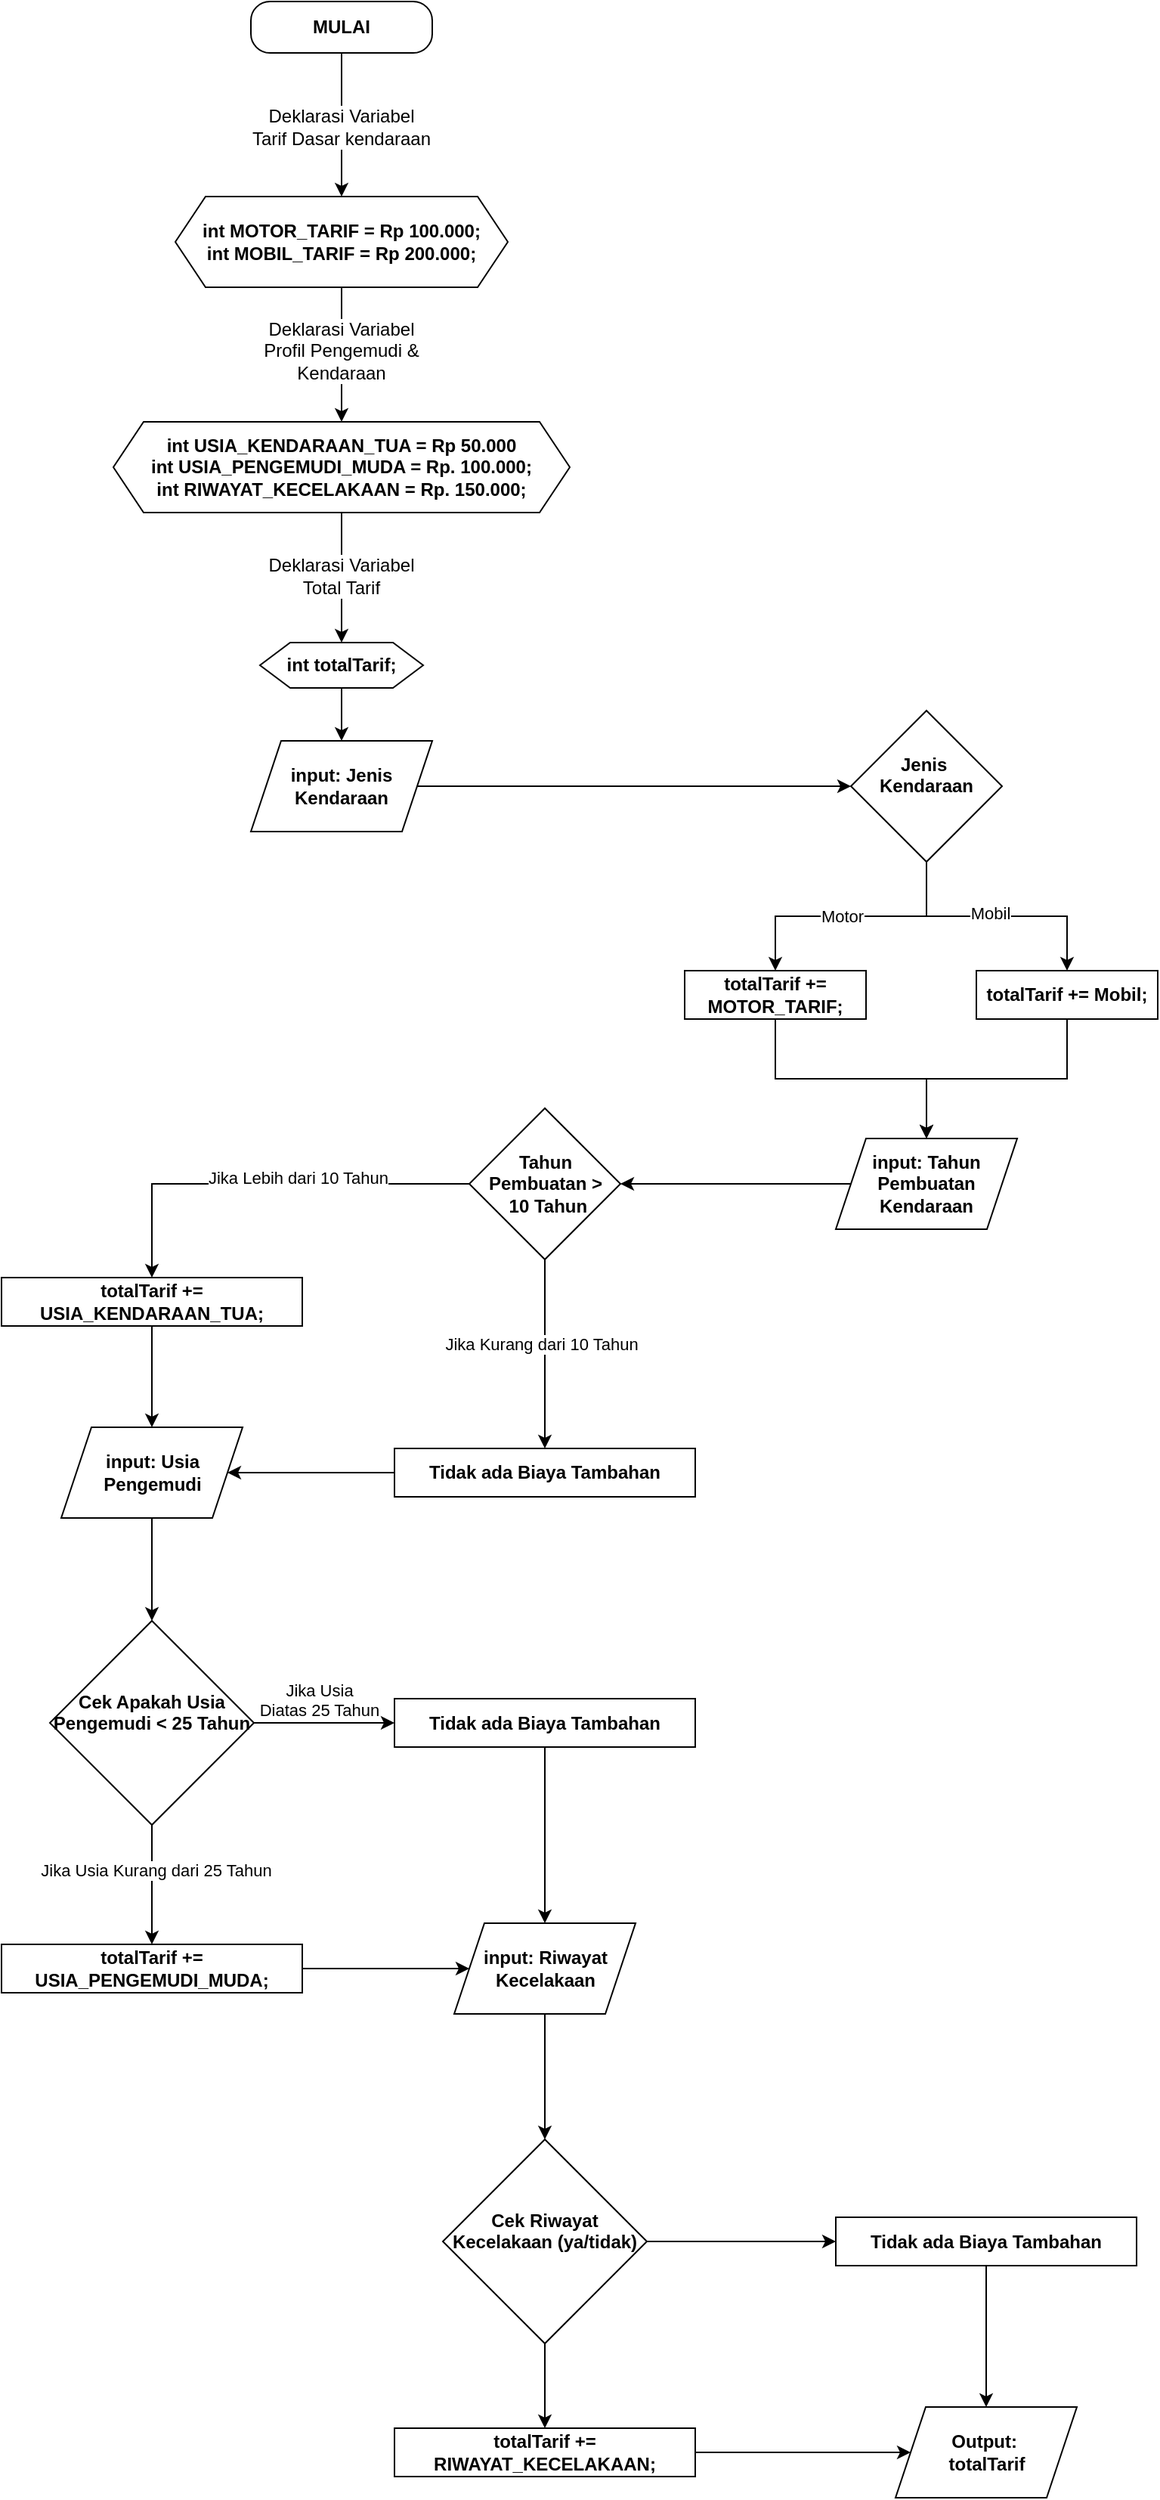<mxfile>
    <diagram id="C5RBs43oDa-KdzZeNtuy" name="Page-1">
        <mxGraphModel dx="1587" dy="736" grid="0" gridSize="10" guides="1" tooltips="1" connect="1" arrows="1" fold="1" page="1" pageScale="1" pageWidth="827" pageHeight="1169" background="none" math="0" shadow="0">
            <root>
                <mxCell id="WIyWlLk6GJQsqaUBKTNV-0"/>
                <mxCell id="WIyWlLk6GJQsqaUBKTNV-1" parent="WIyWlLk6GJQsqaUBKTNV-0"/>
                <mxCell id="32K8P8o3c46-vZ3ChS1r-31" value="" style="edgeStyle=orthogonalEdgeStyle;rounded=0;orthogonalLoop=1;jettySize=auto;html=1;" parent="WIyWlLk6GJQsqaUBKTNV-1" source="32K8P8o3c46-vZ3ChS1r-0" target="32K8P8o3c46-vZ3ChS1r-20" edge="1">
                    <mxGeometry relative="1" as="geometry"/>
                </mxCell>
                <mxCell id="32K8P8o3c46-vZ3ChS1r-0" value="input: Jenis Kendaraan" style="shape=parallelogram;perimeter=parallelogramPerimeter;whiteSpace=wrap;html=1;fixedSize=1;fontStyle=1" parent="WIyWlLk6GJQsqaUBKTNV-1" vertex="1">
                    <mxGeometry x="205" y="519" width="120" height="60" as="geometry"/>
                </mxCell>
                <mxCell id="32K8P8o3c46-vZ3ChS1r-11" value="" style="edgeStyle=orthogonalEdgeStyle;rounded=0;orthogonalLoop=1;jettySize=auto;html=1;" parent="WIyWlLk6GJQsqaUBKTNV-1" source="32K8P8o3c46-vZ3ChS1r-2" target="32K8P8o3c46-vZ3ChS1r-6" edge="1">
                    <mxGeometry relative="1" as="geometry"/>
                </mxCell>
                <mxCell id="32K8P8o3c46-vZ3ChS1r-2" value="&lt;b&gt;MULAI&lt;/b&gt;" style="rounded=1;whiteSpace=wrap;html=1;arcSize=37;" parent="WIyWlLk6GJQsqaUBKTNV-1" vertex="1">
                    <mxGeometry x="205" y="30" width="120" height="34" as="geometry"/>
                </mxCell>
                <mxCell id="13" value="" style="edgeStyle=none;html=1;" parent="WIyWlLk6GJQsqaUBKTNV-1" source="32K8P8o3c46-vZ3ChS1r-6" target="32K8P8o3c46-vZ3ChS1r-12" edge="1">
                    <mxGeometry relative="1" as="geometry"/>
                </mxCell>
                <mxCell id="32K8P8o3c46-vZ3ChS1r-6" value="int MOTOR_TARIF = Rp 100.000;&lt;div&gt;int MOBIL_TARIF = Rp 200.000;&lt;/div&gt;" style="shape=hexagon;perimeter=hexagonPerimeter2;whiteSpace=wrap;html=1;fixedSize=1;fontStyle=1" parent="WIyWlLk6GJQsqaUBKTNV-1" vertex="1">
                    <mxGeometry x="155" y="159" width="220" height="60" as="geometry"/>
                </mxCell>
                <mxCell id="32K8P8o3c46-vZ3ChS1r-10" value="Deklarasi Variabel Tarif Dasar kendaraan" style="text;html=1;align=center;verticalAlign=middle;whiteSpace=wrap;rounded=0;labelBackgroundColor=default;" parent="WIyWlLk6GJQsqaUBKTNV-1" vertex="1">
                    <mxGeometry x="203" y="98" width="124" height="30" as="geometry"/>
                </mxCell>
                <mxCell id="32K8P8o3c46-vZ3ChS1r-30" value="" style="edgeStyle=orthogonalEdgeStyle;rounded=0;orthogonalLoop=1;jettySize=auto;html=1;entryX=0.5;entryY=0;entryDx=0;entryDy=0;" parent="WIyWlLk6GJQsqaUBKTNV-1" source="32K8P8o3c46-vZ3ChS1r-12" target="32K8P8o3c46-vZ3ChS1r-55" edge="1">
                    <mxGeometry relative="1" as="geometry"/>
                </mxCell>
                <mxCell id="32K8P8o3c46-vZ3ChS1r-12" value="int USIA_KENDARAAN_TUA = Rp 50.000&lt;br&gt;int USIA_PENGEMUDI_MUDA = Rp. 100.000;&lt;div&gt;int&amp;nbsp;RIWAYAT_KECELAKAAN = Rp. 150.000;&lt;/div&gt;" style="shape=hexagon;perimeter=hexagonPerimeter2;whiteSpace=wrap;html=1;fixedSize=1;fontStyle=1;fontFamily=Helvetica;" parent="WIyWlLk6GJQsqaUBKTNV-1" vertex="1">
                    <mxGeometry x="114" y="308" width="302" height="60" as="geometry"/>
                </mxCell>
                <mxCell id="32K8P8o3c46-vZ3ChS1r-33" value="" style="edgeStyle=orthogonalEdgeStyle;rounded=0;orthogonalLoop=1;jettySize=auto;html=1;" parent="WIyWlLk6GJQsqaUBKTNV-1" source="32K8P8o3c46-vZ3ChS1r-20" target="32K8P8o3c46-vZ3ChS1r-32" edge="1">
                    <mxGeometry relative="1" as="geometry"/>
                </mxCell>
                <mxCell id="32K8P8o3c46-vZ3ChS1r-43" value="Motor" style="edgeLabel;html=1;align=center;verticalAlign=middle;resizable=0;points=[];" parent="32K8P8o3c46-vZ3ChS1r-33" connectable="0" vertex="1">
                    <mxGeometry x="0.206" y="-1" relative="1" as="geometry">
                        <mxPoint x="11" y="1" as="offset"/>
                    </mxGeometry>
                </mxCell>
                <mxCell id="32K8P8o3c46-vZ3ChS1r-37" value="" style="edgeStyle=orthogonalEdgeStyle;rounded=0;orthogonalLoop=1;jettySize=auto;html=1;" parent="WIyWlLk6GJQsqaUBKTNV-1" source="32K8P8o3c46-vZ3ChS1r-20" target="32K8P8o3c46-vZ3ChS1r-34" edge="1">
                    <mxGeometry relative="1" as="geometry"/>
                </mxCell>
                <mxCell id="32K8P8o3c46-vZ3ChS1r-42" value="Mobil" style="edgeLabel;html=1;align=center;verticalAlign=middle;resizable=0;points=[];" parent="32K8P8o3c46-vZ3ChS1r-37" connectable="0" vertex="1">
                    <mxGeometry x="-0.272" y="2" relative="1" as="geometry">
                        <mxPoint x="18" as="offset"/>
                    </mxGeometry>
                </mxCell>
                <mxCell id="32K8P8o3c46-vZ3ChS1r-20" value="&lt;b&gt;Jenis&amp;nbsp;&lt;/b&gt;&lt;div&gt;&lt;b&gt;Kendaraan&lt;/b&gt;&lt;/div&gt;&lt;div&gt;&lt;b&gt;&lt;br&gt;&lt;/b&gt;&lt;/div&gt;" style="rhombus;whiteSpace=wrap;html=1;" parent="WIyWlLk6GJQsqaUBKTNV-1" vertex="1">
                    <mxGeometry x="602" y="499" width="100" height="100" as="geometry"/>
                </mxCell>
                <mxCell id="32K8P8o3c46-vZ3ChS1r-21" value="Deklarasi Variabel&lt;div&gt;Profil Pengemudi &amp;amp; Kendaraan&lt;/div&gt;" style="text;html=1;align=center;verticalAlign=middle;whiteSpace=wrap;rounded=0;labelBackgroundColor=default;" parent="WIyWlLk6GJQsqaUBKTNV-1" vertex="1">
                    <mxGeometry x="203" y="246" width="124" height="30" as="geometry"/>
                </mxCell>
                <mxCell id="32K8P8o3c46-vZ3ChS1r-61" value="" style="edgeStyle=orthogonalEdgeStyle;rounded=0;orthogonalLoop=1;jettySize=auto;html=1;" parent="WIyWlLk6GJQsqaUBKTNV-1" source="32K8P8o3c46-vZ3ChS1r-32" target="32K8P8o3c46-vZ3ChS1r-39" edge="1">
                    <mxGeometry relative="1" as="geometry"/>
                </mxCell>
                <mxCell id="32K8P8o3c46-vZ3ChS1r-32" value="totalTarif += MOTOR_TARIF;" style="rounded=0;whiteSpace=wrap;html=1;fontStyle=1" parent="WIyWlLk6GJQsqaUBKTNV-1" vertex="1">
                    <mxGeometry x="492" y="671" width="120" height="32" as="geometry"/>
                </mxCell>
                <mxCell id="32K8P8o3c46-vZ3ChS1r-63" value="" style="edgeStyle=orthogonalEdgeStyle;rounded=0;orthogonalLoop=1;jettySize=auto;html=1;" parent="WIyWlLk6GJQsqaUBKTNV-1" source="32K8P8o3c46-vZ3ChS1r-34" target="32K8P8o3c46-vZ3ChS1r-39" edge="1">
                    <mxGeometry relative="1" as="geometry"/>
                </mxCell>
                <mxCell id="32K8P8o3c46-vZ3ChS1r-34" value="totalTarif += Mobil;" style="rounded=0;whiteSpace=wrap;html=1;fontStyle=1" parent="WIyWlLk6GJQsqaUBKTNV-1" vertex="1">
                    <mxGeometry x="685" y="671" width="120" height="32" as="geometry"/>
                </mxCell>
                <mxCell id="32K8P8o3c46-vZ3ChS1r-65" value="" style="edgeStyle=orthogonalEdgeStyle;rounded=0;orthogonalLoop=1;jettySize=auto;html=1;" parent="WIyWlLk6GJQsqaUBKTNV-1" source="32K8P8o3c46-vZ3ChS1r-38" target="32K8P8o3c46-vZ3ChS1r-64" edge="1">
                    <mxGeometry relative="1" as="geometry"/>
                </mxCell>
                <mxCell id="32K8P8o3c46-vZ3ChS1r-66" value="Jika Lebih dari 10 Tahun" style="edgeLabel;html=1;align=center;verticalAlign=middle;resizable=0;points=[];labelPosition=center;verticalLabelPosition=middle;" parent="32K8P8o3c46-vZ3ChS1r-65" connectable="0" vertex="1">
                    <mxGeometry x="0.012" y="-4" relative="1" as="geometry">
                        <mxPoint x="24" as="offset"/>
                    </mxGeometry>
                </mxCell>
                <mxCell id="32K8P8o3c46-vZ3ChS1r-68" value="" style="edgeStyle=orthogonalEdgeStyle;rounded=0;orthogonalLoop=1;jettySize=auto;html=1;" parent="WIyWlLk6GJQsqaUBKTNV-1" source="32K8P8o3c46-vZ3ChS1r-38" target="32K8P8o3c46-vZ3ChS1r-67" edge="1">
                    <mxGeometry relative="1" as="geometry"/>
                </mxCell>
                <mxCell id="32K8P8o3c46-vZ3ChS1r-69" value="Jika Kurang dari 10 Tahun" style="edgeLabel;html=1;align=center;verticalAlign=middle;resizable=0;points=[];" parent="32K8P8o3c46-vZ3ChS1r-68" connectable="0" vertex="1">
                    <mxGeometry x="-0.103" y="-3" relative="1" as="geometry">
                        <mxPoint as="offset"/>
                    </mxGeometry>
                </mxCell>
                <mxCell id="32K8P8o3c46-vZ3ChS1r-38" value="&lt;div&gt;&lt;b&gt;Tahun Pembuatan &amp;gt;&lt;/b&gt;&lt;/div&gt;&lt;div&gt;&lt;b&gt;&amp;nbsp;10 Tahun&lt;/b&gt;&lt;/div&gt;" style="rhombus;whiteSpace=wrap;html=1;" parent="WIyWlLk6GJQsqaUBKTNV-1" vertex="1">
                    <mxGeometry x="349.5" y="762" width="100" height="100" as="geometry"/>
                </mxCell>
                <mxCell id="32K8P8o3c46-vZ3ChS1r-53" value="" style="edgeStyle=orthogonalEdgeStyle;rounded=0;orthogonalLoop=1;jettySize=auto;html=1;" parent="WIyWlLk6GJQsqaUBKTNV-1" source="32K8P8o3c46-vZ3ChS1r-39" target="32K8P8o3c46-vZ3ChS1r-38" edge="1">
                    <mxGeometry relative="1" as="geometry"/>
                </mxCell>
                <mxCell id="32K8P8o3c46-vZ3ChS1r-39" value="&lt;span style=&quot;font-weight: 700;&quot;&gt;input: Tahun Pembuatan Kendaraan&lt;/span&gt;" style="shape=parallelogram;perimeter=parallelogramPerimeter;whiteSpace=wrap;html=1;fixedSize=1;" parent="WIyWlLk6GJQsqaUBKTNV-1" vertex="1">
                    <mxGeometry x="592" y="782" width="120" height="60" as="geometry"/>
                </mxCell>
                <mxCell id="32K8P8o3c46-vZ3ChS1r-49" value="&lt;span style=&quot;font-weight: 700;&quot;&gt;Output:&amp;nbsp;&lt;/span&gt;&lt;div&gt;&lt;b&gt;totalTarif&lt;/b&gt;&lt;/div&gt;" style="shape=parallelogram;perimeter=parallelogramPerimeter;whiteSpace=wrap;html=1;fixedSize=1;" parent="WIyWlLk6GJQsqaUBKTNV-1" vertex="1">
                    <mxGeometry x="631.5" y="1621" width="120" height="60" as="geometry"/>
                </mxCell>
                <mxCell id="32K8P8o3c46-vZ3ChS1r-54" value="Deklarasi Variabel&lt;div&gt;Total Tarif&lt;/div&gt;" style="text;html=1;align=center;verticalAlign=middle;whiteSpace=wrap;rounded=0;labelBackgroundColor=default;" parent="WIyWlLk6GJQsqaUBKTNV-1" vertex="1">
                    <mxGeometry x="203" y="395" width="124" height="30" as="geometry"/>
                </mxCell>
                <mxCell id="32K8P8o3c46-vZ3ChS1r-60" value="" style="edgeStyle=orthogonalEdgeStyle;rounded=0;orthogonalLoop=1;jettySize=auto;html=1;" parent="WIyWlLk6GJQsqaUBKTNV-1" source="32K8P8o3c46-vZ3ChS1r-55" target="32K8P8o3c46-vZ3ChS1r-0" edge="1">
                    <mxGeometry relative="1" as="geometry"/>
                </mxCell>
                <mxCell id="32K8P8o3c46-vZ3ChS1r-55" value="int totalTarif;" style="shape=hexagon;perimeter=hexagonPerimeter2;whiteSpace=wrap;html=1;fixedSize=1;fontStyle=1;fontFamily=Helvetica;" parent="WIyWlLk6GJQsqaUBKTNV-1" vertex="1">
                    <mxGeometry x="211" y="454" width="108" height="30" as="geometry"/>
                </mxCell>
                <mxCell id="32K8P8o3c46-vZ3ChS1r-71" value="" style="edgeStyle=orthogonalEdgeStyle;rounded=0;orthogonalLoop=1;jettySize=auto;html=1;" parent="WIyWlLk6GJQsqaUBKTNV-1" source="32K8P8o3c46-vZ3ChS1r-64" target="32K8P8o3c46-vZ3ChS1r-70" edge="1">
                    <mxGeometry relative="1" as="geometry"/>
                </mxCell>
                <mxCell id="32K8P8o3c46-vZ3ChS1r-64" value="totalTarif += USIA_KENDARAAN_TUA;" style="rounded=0;whiteSpace=wrap;html=1;fontStyle=1" parent="WIyWlLk6GJQsqaUBKTNV-1" vertex="1">
                    <mxGeometry x="40" y="874" width="199" height="32" as="geometry"/>
                </mxCell>
                <mxCell id="32K8P8o3c46-vZ3ChS1r-72" value="" style="edgeStyle=orthogonalEdgeStyle;rounded=0;orthogonalLoop=1;jettySize=auto;html=1;" parent="WIyWlLk6GJQsqaUBKTNV-1" source="32K8P8o3c46-vZ3ChS1r-67" target="32K8P8o3c46-vZ3ChS1r-70" edge="1">
                    <mxGeometry relative="1" as="geometry"/>
                </mxCell>
                <mxCell id="32K8P8o3c46-vZ3ChS1r-67" value="Tidak ada Biaya Tambahan" style="rounded=0;whiteSpace=wrap;html=1;fontStyle=1" parent="WIyWlLk6GJQsqaUBKTNV-1" vertex="1">
                    <mxGeometry x="300" y="987" width="199" height="32" as="geometry"/>
                </mxCell>
                <mxCell id="32K8P8o3c46-vZ3ChS1r-74" value="" style="edgeStyle=orthogonalEdgeStyle;rounded=0;orthogonalLoop=1;jettySize=auto;html=1;" parent="WIyWlLk6GJQsqaUBKTNV-1" source="32K8P8o3c46-vZ3ChS1r-70" target="32K8P8o3c46-vZ3ChS1r-73" edge="1">
                    <mxGeometry relative="1" as="geometry"/>
                </mxCell>
                <mxCell id="32K8P8o3c46-vZ3ChS1r-70" value="&lt;span style=&quot;font-weight: 700;&quot;&gt;input: Usia Pengemudi&lt;/span&gt;" style="shape=parallelogram;perimeter=parallelogramPerimeter;whiteSpace=wrap;html=1;fixedSize=1;" parent="WIyWlLk6GJQsqaUBKTNV-1" vertex="1">
                    <mxGeometry x="79.5" y="973" width="120" height="60" as="geometry"/>
                </mxCell>
                <mxCell id="32K8P8o3c46-vZ3ChS1r-79" value="" style="edgeStyle=orthogonalEdgeStyle;rounded=0;orthogonalLoop=1;jettySize=auto;html=1;" parent="WIyWlLk6GJQsqaUBKTNV-1" source="32K8P8o3c46-vZ3ChS1r-73" target="32K8P8o3c46-vZ3ChS1r-77" edge="1">
                    <mxGeometry relative="1" as="geometry"/>
                </mxCell>
                <mxCell id="14" value="Jika Usia Kurang dari 25 Tahun" style="edgeLabel;html=1;align=center;verticalAlign=middle;resizable=0;points=[];" parent="32K8P8o3c46-vZ3ChS1r-79" vertex="1" connectable="0">
                    <mxGeometry x="-0.235" y="2" relative="1" as="geometry">
                        <mxPoint as="offset"/>
                    </mxGeometry>
                </mxCell>
                <mxCell id="32K8P8o3c46-vZ3ChS1r-82" value="" style="edgeStyle=orthogonalEdgeStyle;rounded=0;orthogonalLoop=1;jettySize=auto;html=1;" parent="WIyWlLk6GJQsqaUBKTNV-1" source="32K8P8o3c46-vZ3ChS1r-73" target="32K8P8o3c46-vZ3ChS1r-80" edge="1">
                    <mxGeometry relative="1" as="geometry"/>
                </mxCell>
                <mxCell id="15" value="Jika Usia &lt;br style=&quot;font-size: 10px;&quot;&gt;Diatas 25 Tahun" style="edgeLabel;html=1;align=center;verticalAlign=bottom;resizable=0;points=[];fontStyle=0" parent="32K8P8o3c46-vZ3ChS1r-82" vertex="1" connectable="0">
                    <mxGeometry x="-0.251" y="-2" relative="1" as="geometry">
                        <mxPoint x="8" y="-2" as="offset"/>
                    </mxGeometry>
                </mxCell>
                <mxCell id="32K8P8o3c46-vZ3ChS1r-73" value="&lt;div&gt;&lt;b&gt;Cek Apakah Usia Pengemudi &amp;lt; 25 Tahun&lt;/b&gt;&lt;/div&gt;&lt;div&gt;&lt;b&gt;&lt;br&gt;&lt;/b&gt;&lt;/div&gt;" style="rhombus;whiteSpace=wrap;html=1;" parent="WIyWlLk6GJQsqaUBKTNV-1" vertex="1">
                    <mxGeometry x="72" y="1101" width="135" height="135" as="geometry"/>
                </mxCell>
                <mxCell id="1" value="" style="edgeStyle=none;html=1;" parent="WIyWlLk6GJQsqaUBKTNV-1" source="32K8P8o3c46-vZ3ChS1r-77" target="32K8P8o3c46-vZ3ChS1r-83" edge="1">
                    <mxGeometry relative="1" as="geometry"/>
                </mxCell>
                <mxCell id="32K8P8o3c46-vZ3ChS1r-77" value="totalTarif += USIA_PENGEMUDI_MUDA;" style="rounded=0;whiteSpace=wrap;html=1;fontStyle=1" parent="WIyWlLk6GJQsqaUBKTNV-1" vertex="1">
                    <mxGeometry x="40" y="1315" width="199" height="32" as="geometry"/>
                </mxCell>
                <mxCell id="0" value="" style="edgeStyle=none;html=1;" parent="WIyWlLk6GJQsqaUBKTNV-1" source="32K8P8o3c46-vZ3ChS1r-80" target="32K8P8o3c46-vZ3ChS1r-83" edge="1">
                    <mxGeometry relative="1" as="geometry"/>
                </mxCell>
                <mxCell id="32K8P8o3c46-vZ3ChS1r-80" value="Tidak ada Biaya Tambahan" style="rounded=0;whiteSpace=wrap;html=1;fontStyle=1" parent="WIyWlLk6GJQsqaUBKTNV-1" vertex="1">
                    <mxGeometry x="300" y="1152.5" width="199" height="32" as="geometry"/>
                </mxCell>
                <mxCell id="5" value="" style="edgeStyle=none;html=1;" parent="WIyWlLk6GJQsqaUBKTNV-1" source="32K8P8o3c46-vZ3ChS1r-83" target="2" edge="1">
                    <mxGeometry relative="1" as="geometry"/>
                </mxCell>
                <mxCell id="32K8P8o3c46-vZ3ChS1r-83" value="&lt;span style=&quot;font-weight: 700;&quot;&gt;input: Riwayat Kecelakaan&lt;/span&gt;" style="shape=parallelogram;perimeter=parallelogramPerimeter;whiteSpace=wrap;html=1;fixedSize=1;" parent="WIyWlLk6GJQsqaUBKTNV-1" vertex="1">
                    <mxGeometry x="339.5" y="1301" width="120" height="60" as="geometry"/>
                </mxCell>
                <mxCell id="6" value="" style="edgeStyle=none;html=1;" parent="WIyWlLk6GJQsqaUBKTNV-1" source="2" target="4" edge="1">
                    <mxGeometry relative="1" as="geometry"/>
                </mxCell>
                <mxCell id="12" value="" style="edgeStyle=none;html=1;" parent="WIyWlLk6GJQsqaUBKTNV-1" source="2" target="9" edge="1">
                    <mxGeometry relative="1" as="geometry"/>
                </mxCell>
                <mxCell id="2" value="&lt;div style=&quot;&quot;&gt;&lt;b&gt;Cek Riwayat Kecelakaan (ya/tidak)&lt;/b&gt;&lt;/div&gt;&lt;div style=&quot;&quot;&gt;&lt;b&gt;&lt;br&gt;&lt;/b&gt;&lt;/div&gt;" style="rhombus;whiteSpace=wrap;html=1;" parent="WIyWlLk6GJQsqaUBKTNV-1" vertex="1">
                    <mxGeometry x="332" y="1444" width="135" height="135" as="geometry"/>
                </mxCell>
                <mxCell id="10" value="" style="edgeStyle=none;html=1;" parent="WIyWlLk6GJQsqaUBKTNV-1" source="4" target="32K8P8o3c46-vZ3ChS1r-49" edge="1">
                    <mxGeometry relative="1" as="geometry"/>
                </mxCell>
                <mxCell id="4" value="totalTarif += RIWAYAT_KECELAKAAN;" style="rounded=0;whiteSpace=wrap;html=1;fontStyle=1" parent="WIyWlLk6GJQsqaUBKTNV-1" vertex="1">
                    <mxGeometry x="300" y="1635" width="199" height="32" as="geometry"/>
                </mxCell>
                <mxCell id="11" value="" style="edgeStyle=none;html=1;" parent="WIyWlLk6GJQsqaUBKTNV-1" source="9" target="32K8P8o3c46-vZ3ChS1r-49" edge="1">
                    <mxGeometry relative="1" as="geometry"/>
                </mxCell>
                <mxCell id="9" value="Tidak ada Biaya Tambahan" style="rounded=0;whiteSpace=wrap;html=1;fontStyle=1" parent="WIyWlLk6GJQsqaUBKTNV-1" vertex="1">
                    <mxGeometry x="592" y="1495.5" width="199" height="32" as="geometry"/>
                </mxCell>
            </root>
        </mxGraphModel>
    </diagram>
</mxfile>